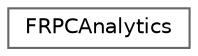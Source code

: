 digraph "Graphical Class Hierarchy"
{
 // INTERACTIVE_SVG=YES
 // LATEX_PDF_SIZE
  bgcolor="transparent";
  edge [fontname=Helvetica,fontsize=10,labelfontname=Helvetica,labelfontsize=10];
  node [fontname=Helvetica,fontsize=10,shape=box,height=0.2,width=0.4];
  rankdir="LR";
  Node0 [id="Node000000",label="FRPCAnalytics",height=0.2,width=0.4,color="grey40", fillcolor="white", style="filled",URL="$dd/dd6/structFRPCAnalytics.html",tooltip="Per-RPC analytics for any RPC Tracking that is active within the RPC DoS Detection instance."];
}
